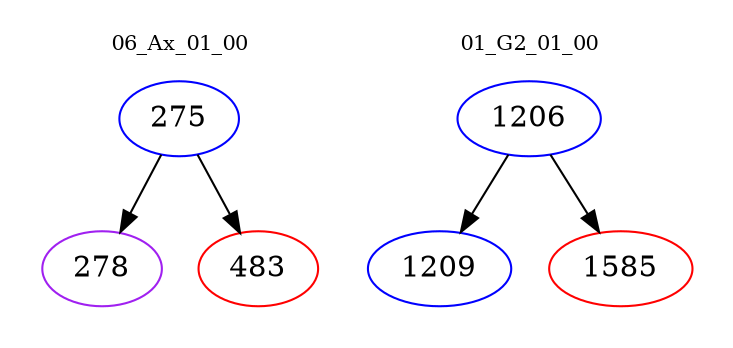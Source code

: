 digraph{
subgraph cluster_0 {
color = white
label = "06_Ax_01_00";
fontsize=10;
T0_275 [label="275", color="blue"]
T0_275 -> T0_278 [color="black"]
T0_278 [label="278", color="purple"]
T0_275 -> T0_483 [color="black"]
T0_483 [label="483", color="red"]
}
subgraph cluster_1 {
color = white
label = "01_G2_01_00";
fontsize=10;
T1_1206 [label="1206", color="blue"]
T1_1206 -> T1_1209 [color="black"]
T1_1209 [label="1209", color="blue"]
T1_1206 -> T1_1585 [color="black"]
T1_1585 [label="1585", color="red"]
}
}
